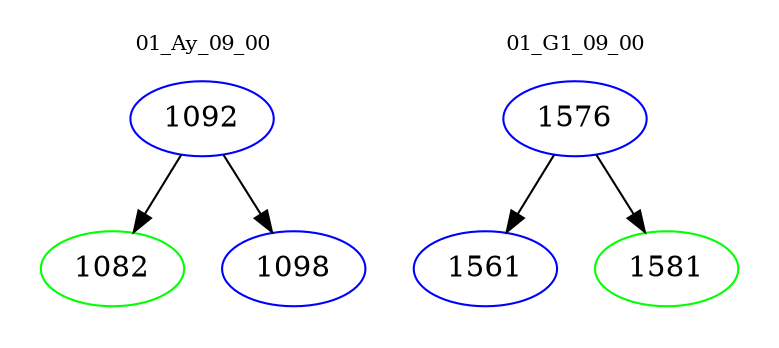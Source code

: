 digraph{
subgraph cluster_0 {
color = white
label = "01_Ay_09_00";
fontsize=10;
T0_1092 [label="1092", color="blue"]
T0_1092 -> T0_1082 [color="black"]
T0_1082 [label="1082", color="green"]
T0_1092 -> T0_1098 [color="black"]
T0_1098 [label="1098", color="blue"]
}
subgraph cluster_1 {
color = white
label = "01_G1_09_00";
fontsize=10;
T1_1576 [label="1576", color="blue"]
T1_1576 -> T1_1561 [color="black"]
T1_1561 [label="1561", color="blue"]
T1_1576 -> T1_1581 [color="black"]
T1_1581 [label="1581", color="green"]
}
}

